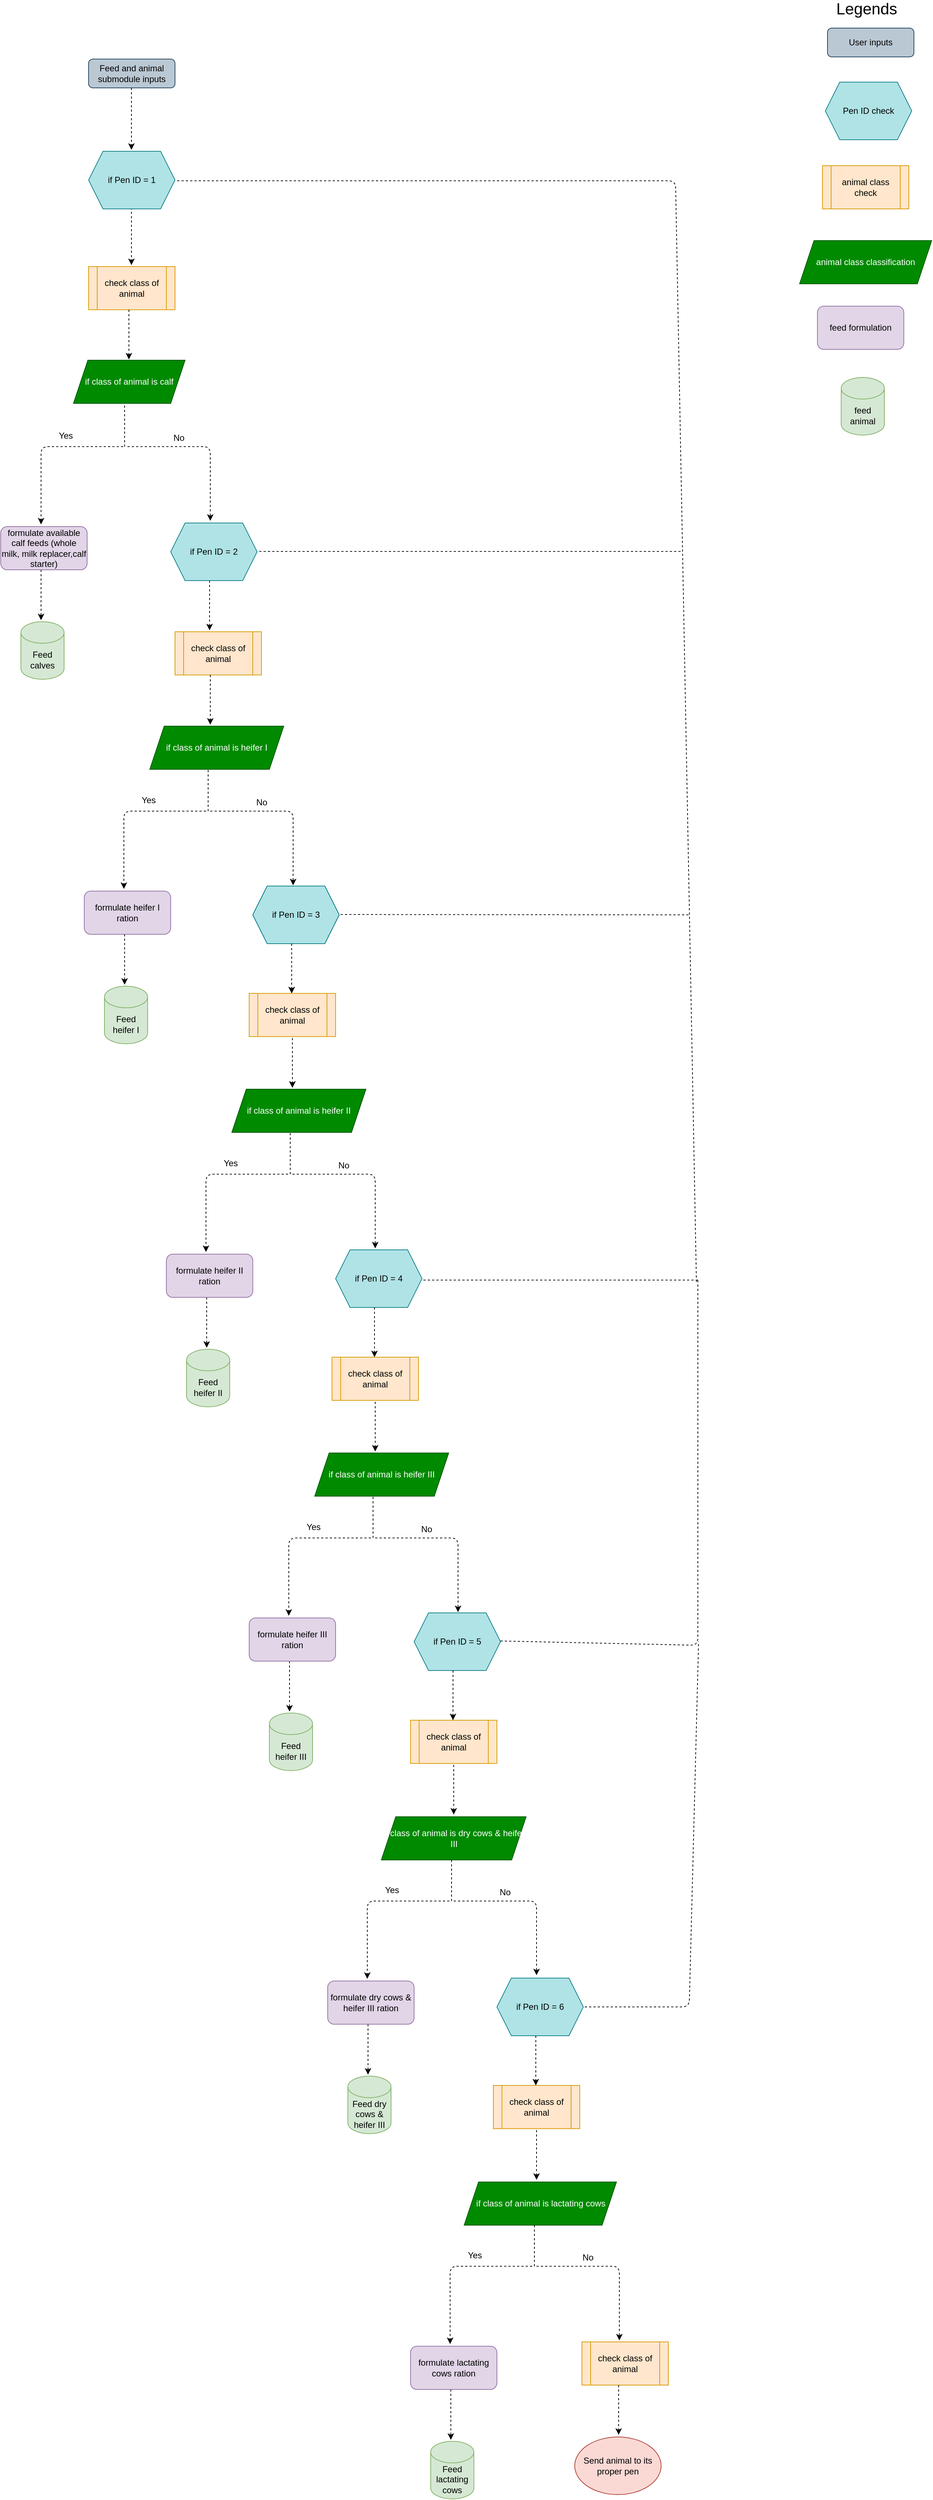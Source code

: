 <mxfile version="14.8.0" type="github">
  <diagram id="C5RBs43oDa-KdzZeNtuy" name="Page-1">
    <mxGraphModel dx="1422" dy="791" grid="0" gridSize="10" guides="1" tooltips="1" connect="1" arrows="1" fold="1" page="1" pageScale="1" pageWidth="3300" pageHeight="4681" math="0" shadow="0">
      <root>
        <mxCell id="WIyWlLk6GJQsqaUBKTNV-0" />
        <mxCell id="WIyWlLk6GJQsqaUBKTNV-1" parent="WIyWlLk6GJQsqaUBKTNV-0" />
        <mxCell id="WIyWlLk6GJQsqaUBKTNV-3" value="Feed and animal submodule inputs" style="rounded=1;whiteSpace=wrap;html=1;fontSize=12;glass=0;strokeWidth=1;shadow=0;fillColor=#bac8d3;strokeColor=#23445d;" parent="WIyWlLk6GJQsqaUBKTNV-1" vertex="1">
          <mxGeometry x="677" y="92" width="120" height="40" as="geometry" />
        </mxCell>
        <mxCell id="WIyWlLk6GJQsqaUBKTNV-4" value="Yes" style="rounded=0;html=1;jettySize=auto;orthogonalLoop=1;fontSize=11;endArrow=block;endFill=0;endSize=8;strokeWidth=1;shadow=0;labelBackgroundColor=none;edgeStyle=orthogonalEdgeStyle;" parent="WIyWlLk6GJQsqaUBKTNV-1" target="WIyWlLk6GJQsqaUBKTNV-10" edge="1">
          <mxGeometry y="20" relative="1" as="geometry">
            <mxPoint as="offset" />
            <mxPoint x="220" y="250" as="sourcePoint" />
          </mxGeometry>
        </mxCell>
        <mxCell id="WIyWlLk6GJQsqaUBKTNV-8" value="No" style="rounded=0;html=1;jettySize=auto;orthogonalLoop=1;fontSize=11;endArrow=block;endFill=0;endSize=8;strokeWidth=1;shadow=0;labelBackgroundColor=none;edgeStyle=orthogonalEdgeStyle;" parent="WIyWlLk6GJQsqaUBKTNV-1" target="WIyWlLk6GJQsqaUBKTNV-11" edge="1">
          <mxGeometry x="0.333" y="20" relative="1" as="geometry">
            <mxPoint as="offset" />
            <mxPoint x="220" y="370" as="sourcePoint" />
          </mxGeometry>
        </mxCell>
        <mxCell id="un4VEEMgw5aZnZ7E-Z5A-0" value="" style="endArrow=classic;html=1;dashed=1;" edge="1" parent="WIyWlLk6GJQsqaUBKTNV-1">
          <mxGeometry width="50" height="50" relative="1" as="geometry">
            <mxPoint x="736.5" y="132" as="sourcePoint" />
            <mxPoint x="736.5" y="218" as="targetPoint" />
          </mxGeometry>
        </mxCell>
        <mxCell id="un4VEEMgw5aZnZ7E-Z5A-2" value="" style="endArrow=classic;html=1;dashed=1;" edge="1" parent="WIyWlLk6GJQsqaUBKTNV-1">
          <mxGeometry width="50" height="50" relative="1" as="geometry">
            <mxPoint x="736.5" y="292" as="sourcePoint" />
            <mxPoint x="736.5" y="378" as="targetPoint" />
          </mxGeometry>
        </mxCell>
        <mxCell id="un4VEEMgw5aZnZ7E-Z5A-4" value="if Pen ID = 1" style="shape=hexagon;perimeter=hexagonPerimeter2;whiteSpace=wrap;html=1;fixedSize=1;fillColor=#b0e3e6;strokeColor=#0e8088;" vertex="1" parent="WIyWlLk6GJQsqaUBKTNV-1">
          <mxGeometry x="677" y="220" width="120" height="80" as="geometry" />
        </mxCell>
        <mxCell id="un4VEEMgw5aZnZ7E-Z5A-5" value="check class of animal" style="shape=process;whiteSpace=wrap;html=1;backgroundOutline=1;fillColor=#ffe6cc;strokeColor=#d79b00;" vertex="1" parent="WIyWlLk6GJQsqaUBKTNV-1">
          <mxGeometry x="677" y="380" width="120" height="60" as="geometry" />
        </mxCell>
        <mxCell id="un4VEEMgw5aZnZ7E-Z5A-7" value="" style="endArrow=classic;html=1;dashed=1;" edge="1" parent="WIyWlLk6GJQsqaUBKTNV-1">
          <mxGeometry width="50" height="50" relative="1" as="geometry">
            <mxPoint x="725" y="630" as="sourcePoint" />
            <mxPoint x="611" y="738" as="targetPoint" />
            <Array as="points">
              <mxPoint x="611" y="630" />
            </Array>
          </mxGeometry>
        </mxCell>
        <mxCell id="un4VEEMgw5aZnZ7E-Z5A-9" value="" style="endArrow=classic;html=1;dashed=1;" edge="1" parent="WIyWlLk6GJQsqaUBKTNV-1">
          <mxGeometry width="50" height="50" relative="1" as="geometry">
            <mxPoint x="731" y="630" as="sourcePoint" />
            <mxPoint x="846" y="733" as="targetPoint" />
            <Array as="points">
              <mxPoint x="846" y="630" />
            </Array>
          </mxGeometry>
        </mxCell>
        <mxCell id="un4VEEMgw5aZnZ7E-Z5A-10" value="" style="endArrow=classic;html=1;dashed=1;" edge="1" parent="WIyWlLk6GJQsqaUBKTNV-1">
          <mxGeometry width="50" height="50" relative="1" as="geometry">
            <mxPoint x="733" y="440" as="sourcePoint" />
            <mxPoint x="733" y="509" as="targetPoint" />
          </mxGeometry>
        </mxCell>
        <mxCell id="un4VEEMgw5aZnZ7E-Z5A-11" value="if class of animal is calf" style="shape=parallelogram;perimeter=parallelogramPerimeter;whiteSpace=wrap;html=1;fixedSize=1;fillColor=#008a00;strokeColor=#005700;fontColor=#ffffff;" vertex="1" parent="WIyWlLk6GJQsqaUBKTNV-1">
          <mxGeometry x="656" y="510" width="155" height="60" as="geometry" />
        </mxCell>
        <mxCell id="un4VEEMgw5aZnZ7E-Z5A-12" value="" style="endArrow=none;html=1;dashed=1;" edge="1" parent="WIyWlLk6GJQsqaUBKTNV-1">
          <mxGeometry width="50" height="50" relative="1" as="geometry">
            <mxPoint x="727" y="630" as="sourcePoint" />
            <mxPoint x="727" y="572" as="targetPoint" />
          </mxGeometry>
        </mxCell>
        <mxCell id="un4VEEMgw5aZnZ7E-Z5A-13" value="Yes" style="text;html=1;align=center;verticalAlign=middle;resizable=0;points=[];autosize=1;strokeColor=none;" vertex="1" parent="WIyWlLk6GJQsqaUBKTNV-1">
          <mxGeometry x="630" y="606" width="30" height="18" as="geometry" />
        </mxCell>
        <mxCell id="un4VEEMgw5aZnZ7E-Z5A-14" value="No" style="text;html=1;align=center;verticalAlign=middle;resizable=0;points=[];autosize=1;strokeColor=none;" vertex="1" parent="WIyWlLk6GJQsqaUBKTNV-1">
          <mxGeometry x="789" y="609" width="26" height="18" as="geometry" />
        </mxCell>
        <mxCell id="un4VEEMgw5aZnZ7E-Z5A-15" value="Feed calves" style="shape=cylinder3;whiteSpace=wrap;html=1;boundedLbl=1;backgroundOutline=1;size=15;fillColor=#d5e8d4;strokeColor=#82b366;" vertex="1" parent="WIyWlLk6GJQsqaUBKTNV-1">
          <mxGeometry x="583" y="873" width="60" height="80" as="geometry" />
        </mxCell>
        <mxCell id="un4VEEMgw5aZnZ7E-Z5A-16" value="" style="endArrow=classic;html=1;dashed=1;" edge="1" parent="WIyWlLk6GJQsqaUBKTNV-1">
          <mxGeometry width="50" height="50" relative="1" as="geometry">
            <mxPoint x="611" y="801" as="sourcePoint" />
            <mxPoint x="611" y="871" as="targetPoint" />
          </mxGeometry>
        </mxCell>
        <mxCell id="un4VEEMgw5aZnZ7E-Z5A-17" value="formulate available calf feeds (whole milk, milk replacer,calf starter)" style="rounded=1;whiteSpace=wrap;html=1;glass=0;fillColor=#e1d5e7;strokeColor=#9673a6;" vertex="1" parent="WIyWlLk6GJQsqaUBKTNV-1">
          <mxGeometry x="555" y="741" width="120" height="60" as="geometry" />
        </mxCell>
        <mxCell id="un4VEEMgw5aZnZ7E-Z5A-18" value="check class of animal" style="shape=process;whiteSpace=wrap;html=1;backgroundOutline=1;fillColor=#ffe6cc;strokeColor=#d79b00;" vertex="1" parent="WIyWlLk6GJQsqaUBKTNV-1">
          <mxGeometry x="797" y="887" width="120" height="60" as="geometry" />
        </mxCell>
        <mxCell id="un4VEEMgw5aZnZ7E-Z5A-19" value="" style="endArrow=classic;html=1;dashed=1;" edge="1" parent="WIyWlLk6GJQsqaUBKTNV-1">
          <mxGeometry width="50" height="50" relative="1" as="geometry">
            <mxPoint x="845" y="816" as="sourcePoint" />
            <mxPoint x="845" y="885" as="targetPoint" />
          </mxGeometry>
        </mxCell>
        <mxCell id="un4VEEMgw5aZnZ7E-Z5A-20" value="if class of animal is heifer I" style="shape=parallelogram;perimeter=parallelogramPerimeter;whiteSpace=wrap;html=1;fixedSize=1;fillColor=#008a00;strokeColor=#005700;fontColor=#ffffff;" vertex="1" parent="WIyWlLk6GJQsqaUBKTNV-1">
          <mxGeometry x="762" y="1018" width="186" height="60" as="geometry" />
        </mxCell>
        <mxCell id="un4VEEMgw5aZnZ7E-Z5A-21" value="if Pen ID = 2" style="shape=hexagon;perimeter=hexagonPerimeter2;whiteSpace=wrap;html=1;fixedSize=1;fillColor=#b0e3e6;strokeColor=#0e8088;" vertex="1" parent="WIyWlLk6GJQsqaUBKTNV-1">
          <mxGeometry x="791" y="736" width="120" height="80" as="geometry" />
        </mxCell>
        <mxCell id="un4VEEMgw5aZnZ7E-Z5A-22" value="" style="endArrow=classic;html=1;dashed=1;" edge="1" parent="WIyWlLk6GJQsqaUBKTNV-1">
          <mxGeometry width="50" height="50" relative="1" as="geometry">
            <mxPoint x="846" y="947" as="sourcePoint" />
            <mxPoint x="846" y="1016" as="targetPoint" />
          </mxGeometry>
        </mxCell>
        <mxCell id="un4VEEMgw5aZnZ7E-Z5A-23" value="" style="endArrow=none;html=1;dashed=1;" edge="1" parent="WIyWlLk6GJQsqaUBKTNV-1">
          <mxGeometry width="50" height="50" relative="1" as="geometry">
            <mxPoint x="843" y="1136" as="sourcePoint" />
            <mxPoint x="843" y="1078" as="targetPoint" />
          </mxGeometry>
        </mxCell>
        <mxCell id="un4VEEMgw5aZnZ7E-Z5A-24" value="" style="endArrow=classic;html=1;dashed=1;" edge="1" parent="WIyWlLk6GJQsqaUBKTNV-1">
          <mxGeometry width="50" height="50" relative="1" as="geometry">
            <mxPoint x="840" y="1136" as="sourcePoint" />
            <mxPoint x="726" y="1244" as="targetPoint" />
            <Array as="points">
              <mxPoint x="726" y="1136" />
            </Array>
          </mxGeometry>
        </mxCell>
        <mxCell id="un4VEEMgw5aZnZ7E-Z5A-25" value="" style="endArrow=classic;html=1;dashed=1;" edge="1" parent="WIyWlLk6GJQsqaUBKTNV-1">
          <mxGeometry width="50" height="50" relative="1" as="geometry">
            <mxPoint x="846" y="1136" as="sourcePoint" />
            <mxPoint x="961" y="1239" as="targetPoint" />
            <Array as="points">
              <mxPoint x="961" y="1136" />
            </Array>
          </mxGeometry>
        </mxCell>
        <mxCell id="un4VEEMgw5aZnZ7E-Z5A-26" value="Yes" style="text;html=1;align=center;verticalAlign=middle;resizable=0;points=[];autosize=1;strokeColor=none;" vertex="1" parent="WIyWlLk6GJQsqaUBKTNV-1">
          <mxGeometry x="745" y="1112" width="30" height="18" as="geometry" />
        </mxCell>
        <mxCell id="un4VEEMgw5aZnZ7E-Z5A-27" value="No" style="text;html=1;align=center;verticalAlign=middle;resizable=0;points=[];autosize=1;strokeColor=none;" vertex="1" parent="WIyWlLk6GJQsqaUBKTNV-1">
          <mxGeometry x="904" y="1115" width="26" height="18" as="geometry" />
        </mxCell>
        <mxCell id="un4VEEMgw5aZnZ7E-Z5A-28" value="Feed heifer I" style="shape=cylinder3;whiteSpace=wrap;html=1;boundedLbl=1;backgroundOutline=1;size=15;fillColor=#d5e8d4;strokeColor=#82b366;" vertex="1" parent="WIyWlLk6GJQsqaUBKTNV-1">
          <mxGeometry x="699" y="1379" width="60" height="80" as="geometry" />
        </mxCell>
        <mxCell id="un4VEEMgw5aZnZ7E-Z5A-29" value="" style="endArrow=classic;html=1;dashed=1;" edge="1" parent="WIyWlLk6GJQsqaUBKTNV-1">
          <mxGeometry width="50" height="50" relative="1" as="geometry">
            <mxPoint x="727" y="1307" as="sourcePoint" />
            <mxPoint x="727" y="1377" as="targetPoint" />
          </mxGeometry>
        </mxCell>
        <mxCell id="un4VEEMgw5aZnZ7E-Z5A-30" value="formulate heifer I ration" style="rounded=1;whiteSpace=wrap;html=1;glass=0;fillColor=#e1d5e7;strokeColor=#9673a6;" vertex="1" parent="WIyWlLk6GJQsqaUBKTNV-1">
          <mxGeometry x="671" y="1247" width="120" height="60" as="geometry" />
        </mxCell>
        <mxCell id="un4VEEMgw5aZnZ7E-Z5A-31" value="check class of animal" style="shape=process;whiteSpace=wrap;html=1;backgroundOutline=1;fillColor=#ffe6cc;strokeColor=#d79b00;" vertex="1" parent="WIyWlLk6GJQsqaUBKTNV-1">
          <mxGeometry x="900" y="1389" width="120" height="60" as="geometry" />
        </mxCell>
        <mxCell id="un4VEEMgw5aZnZ7E-Z5A-32" value="" style="endArrow=classic;html=1;dashed=1;" edge="1" parent="WIyWlLk6GJQsqaUBKTNV-1">
          <mxGeometry width="50" height="50" relative="1" as="geometry">
            <mxPoint x="959" y="1320" as="sourcePoint" />
            <mxPoint x="959" y="1389" as="targetPoint" />
          </mxGeometry>
        </mxCell>
        <mxCell id="un4VEEMgw5aZnZ7E-Z5A-33" value="if class of animal is heifer II" style="shape=parallelogram;perimeter=parallelogramPerimeter;whiteSpace=wrap;html=1;fixedSize=1;fillColor=#008a00;strokeColor=#005700;fontColor=#ffffff;" vertex="1" parent="WIyWlLk6GJQsqaUBKTNV-1">
          <mxGeometry x="876" y="1522" width="186" height="60" as="geometry" />
        </mxCell>
        <mxCell id="un4VEEMgw5aZnZ7E-Z5A-34" value="if Pen ID = 3" style="shape=hexagon;perimeter=hexagonPerimeter2;whiteSpace=wrap;html=1;fixedSize=1;fillColor=#b0e3e6;strokeColor=#0e8088;" vertex="1" parent="WIyWlLk6GJQsqaUBKTNV-1">
          <mxGeometry x="905" y="1240" width="120" height="80" as="geometry" />
        </mxCell>
        <mxCell id="un4VEEMgw5aZnZ7E-Z5A-35" value="" style="endArrow=classic;html=1;dashed=1;" edge="1" parent="WIyWlLk6GJQsqaUBKTNV-1">
          <mxGeometry width="50" height="50" relative="1" as="geometry">
            <mxPoint x="960" y="1451" as="sourcePoint" />
            <mxPoint x="960" y="1520" as="targetPoint" />
          </mxGeometry>
        </mxCell>
        <mxCell id="un4VEEMgw5aZnZ7E-Z5A-36" value="" style="endArrow=none;html=1;dashed=1;" edge="1" parent="WIyWlLk6GJQsqaUBKTNV-1">
          <mxGeometry width="50" height="50" relative="1" as="geometry">
            <mxPoint x="957" y="1640" as="sourcePoint" />
            <mxPoint x="957" y="1582" as="targetPoint" />
          </mxGeometry>
        </mxCell>
        <mxCell id="un4VEEMgw5aZnZ7E-Z5A-37" value="" style="endArrow=classic;html=1;dashed=1;" edge="1" parent="WIyWlLk6GJQsqaUBKTNV-1">
          <mxGeometry width="50" height="50" relative="1" as="geometry">
            <mxPoint x="954" y="1640" as="sourcePoint" />
            <mxPoint x="840" y="1748" as="targetPoint" />
            <Array as="points">
              <mxPoint x="840" y="1640" />
            </Array>
          </mxGeometry>
        </mxCell>
        <mxCell id="un4VEEMgw5aZnZ7E-Z5A-38" value="" style="endArrow=classic;html=1;dashed=1;" edge="1" parent="WIyWlLk6GJQsqaUBKTNV-1">
          <mxGeometry width="50" height="50" relative="1" as="geometry">
            <mxPoint x="960" y="1640" as="sourcePoint" />
            <mxPoint x="1075" y="1743" as="targetPoint" />
            <Array as="points">
              <mxPoint x="1075" y="1640" />
            </Array>
          </mxGeometry>
        </mxCell>
        <mxCell id="un4VEEMgw5aZnZ7E-Z5A-39" value="Yes" style="text;html=1;align=center;verticalAlign=middle;resizable=0;points=[];autosize=1;strokeColor=none;" vertex="1" parent="WIyWlLk6GJQsqaUBKTNV-1">
          <mxGeometry x="859" y="1616" width="30" height="18" as="geometry" />
        </mxCell>
        <mxCell id="un4VEEMgw5aZnZ7E-Z5A-40" value="No" style="text;html=1;align=center;verticalAlign=middle;resizable=0;points=[];autosize=1;strokeColor=none;" vertex="1" parent="WIyWlLk6GJQsqaUBKTNV-1">
          <mxGeometry x="1018" y="1619" width="26" height="18" as="geometry" />
        </mxCell>
        <mxCell id="un4VEEMgw5aZnZ7E-Z5A-41" value="Feed heifer II" style="shape=cylinder3;whiteSpace=wrap;html=1;boundedLbl=1;backgroundOutline=1;size=15;fillColor=#d5e8d4;strokeColor=#82b366;" vertex="1" parent="WIyWlLk6GJQsqaUBKTNV-1">
          <mxGeometry x="813" y="1883" width="60" height="80" as="geometry" />
        </mxCell>
        <mxCell id="un4VEEMgw5aZnZ7E-Z5A-42" value="" style="endArrow=classic;html=1;dashed=1;" edge="1" parent="WIyWlLk6GJQsqaUBKTNV-1">
          <mxGeometry width="50" height="50" relative="1" as="geometry">
            <mxPoint x="841" y="1811" as="sourcePoint" />
            <mxPoint x="841" y="1881" as="targetPoint" />
          </mxGeometry>
        </mxCell>
        <mxCell id="un4VEEMgw5aZnZ7E-Z5A-43" value="formulate heifer II ration" style="rounded=1;whiteSpace=wrap;html=1;glass=0;fillColor=#e1d5e7;strokeColor=#9673a6;" vertex="1" parent="WIyWlLk6GJQsqaUBKTNV-1">
          <mxGeometry x="785" y="1751" width="120" height="60" as="geometry" />
        </mxCell>
        <mxCell id="un4VEEMgw5aZnZ7E-Z5A-44" value="if Pen ID = 3" style="shape=hexagon;perimeter=hexagonPerimeter2;whiteSpace=wrap;html=1;fixedSize=1;fillColor=#b0e3e6;strokeColor=#0e8088;" vertex="1" parent="WIyWlLk6GJQsqaUBKTNV-1">
          <mxGeometry x="905" y="1240" width="120" height="80" as="geometry" />
        </mxCell>
        <mxCell id="un4VEEMgw5aZnZ7E-Z5A-45" value="" style="endArrow=classic;html=1;dashed=1;" edge="1" parent="WIyWlLk6GJQsqaUBKTNV-1">
          <mxGeometry width="50" height="50" relative="1" as="geometry">
            <mxPoint x="959" y="1320" as="sourcePoint" />
            <mxPoint x="959" y="1389" as="targetPoint" />
          </mxGeometry>
        </mxCell>
        <mxCell id="un4VEEMgw5aZnZ7E-Z5A-46" value="check class of animal" style="shape=process;whiteSpace=wrap;html=1;backgroundOutline=1;fillColor=#ffe6cc;strokeColor=#d79b00;" vertex="1" parent="WIyWlLk6GJQsqaUBKTNV-1">
          <mxGeometry x="900" y="1389" width="120" height="60" as="geometry" />
        </mxCell>
        <mxCell id="un4VEEMgw5aZnZ7E-Z5A-47" value="" style="endArrow=classic;html=1;dashed=1;" edge="1" parent="WIyWlLk6GJQsqaUBKTNV-1">
          <mxGeometry width="50" height="50" relative="1" as="geometry">
            <mxPoint x="960" y="1451" as="sourcePoint" />
            <mxPoint x="960" y="1520" as="targetPoint" />
          </mxGeometry>
        </mxCell>
        <mxCell id="un4VEEMgw5aZnZ7E-Z5A-48" value="if class of animal is heifer II" style="shape=parallelogram;perimeter=parallelogramPerimeter;whiteSpace=wrap;html=1;fixedSize=1;fillColor=#008a00;strokeColor=#005700;fontColor=#ffffff;" vertex="1" parent="WIyWlLk6GJQsqaUBKTNV-1">
          <mxGeometry x="876" y="1522" width="186" height="60" as="geometry" />
        </mxCell>
        <mxCell id="un4VEEMgw5aZnZ7E-Z5A-49" value="" style="endArrow=classic;html=1;dashed=1;" edge="1" parent="WIyWlLk6GJQsqaUBKTNV-1">
          <mxGeometry width="50" height="50" relative="1" as="geometry">
            <mxPoint x="1069" y="2145" as="sourcePoint" />
            <mxPoint x="955.0" y="2253" as="targetPoint" />
            <Array as="points">
              <mxPoint x="955" y="2145" />
            </Array>
          </mxGeometry>
        </mxCell>
        <mxCell id="un4VEEMgw5aZnZ7E-Z5A-50" value="" style="endArrow=classic;html=1;dashed=1;" edge="1" parent="WIyWlLk6GJQsqaUBKTNV-1">
          <mxGeometry width="50" height="50" relative="1" as="geometry">
            <mxPoint x="1075.0" y="2145" as="sourcePoint" />
            <mxPoint x="1190.0" y="2248" as="targetPoint" />
            <Array as="points">
              <mxPoint x="1190" y="2145" />
            </Array>
          </mxGeometry>
        </mxCell>
        <mxCell id="un4VEEMgw5aZnZ7E-Z5A-51" value="Yes" style="text;html=1;align=center;verticalAlign=middle;resizable=0;points=[];autosize=1;strokeColor=none;" vertex="1" parent="WIyWlLk6GJQsqaUBKTNV-1">
          <mxGeometry x="974" y="2121" width="30" height="18" as="geometry" />
        </mxCell>
        <mxCell id="un4VEEMgw5aZnZ7E-Z5A-52" value="No" style="text;html=1;align=center;verticalAlign=middle;resizable=0;points=[];autosize=1;strokeColor=none;" vertex="1" parent="WIyWlLk6GJQsqaUBKTNV-1">
          <mxGeometry x="1133" y="2124" width="26" height="18" as="geometry" />
        </mxCell>
        <mxCell id="un4VEEMgw5aZnZ7E-Z5A-53" value="Feed heifer III" style="shape=cylinder3;whiteSpace=wrap;html=1;boundedLbl=1;backgroundOutline=1;size=15;fillColor=#d5e8d4;strokeColor=#82b366;" vertex="1" parent="WIyWlLk6GJQsqaUBKTNV-1">
          <mxGeometry x="928" y="2388" width="60" height="80" as="geometry" />
        </mxCell>
        <mxCell id="un4VEEMgw5aZnZ7E-Z5A-54" value="" style="endArrow=classic;html=1;dashed=1;" edge="1" parent="WIyWlLk6GJQsqaUBKTNV-1">
          <mxGeometry width="50" height="50" relative="1" as="geometry">
            <mxPoint x="956" y="2316" as="sourcePoint" />
            <mxPoint x="956" y="2386" as="targetPoint" />
          </mxGeometry>
        </mxCell>
        <mxCell id="un4VEEMgw5aZnZ7E-Z5A-55" value="formulate heifer III ration" style="rounded=1;whiteSpace=wrap;html=1;glass=0;fillColor=#e1d5e7;strokeColor=#9673a6;" vertex="1" parent="WIyWlLk6GJQsqaUBKTNV-1">
          <mxGeometry x="900" y="2256" width="120" height="60" as="geometry" />
        </mxCell>
        <mxCell id="un4VEEMgw5aZnZ7E-Z5A-56" value="if Pen ID = 4" style="shape=hexagon;perimeter=hexagonPerimeter2;whiteSpace=wrap;html=1;fixedSize=1;fillColor=#b0e3e6;strokeColor=#0e8088;" vertex="1" parent="WIyWlLk6GJQsqaUBKTNV-1">
          <mxGeometry x="1020" y="1745" width="120" height="80" as="geometry" />
        </mxCell>
        <mxCell id="un4VEEMgw5aZnZ7E-Z5A-57" value="" style="endArrow=classic;html=1;dashed=1;" edge="1" parent="WIyWlLk6GJQsqaUBKTNV-1">
          <mxGeometry width="50" height="50" relative="1" as="geometry">
            <mxPoint x="1074" y="1825" as="sourcePoint" />
            <mxPoint x="1074" y="1894" as="targetPoint" />
          </mxGeometry>
        </mxCell>
        <mxCell id="un4VEEMgw5aZnZ7E-Z5A-58" value="check class of animal" style="shape=process;whiteSpace=wrap;html=1;backgroundOutline=1;fillColor=#ffe6cc;strokeColor=#d79b00;" vertex="1" parent="WIyWlLk6GJQsqaUBKTNV-1">
          <mxGeometry x="1015" y="1894" width="120" height="60" as="geometry" />
        </mxCell>
        <mxCell id="un4VEEMgw5aZnZ7E-Z5A-59" value="" style="endArrow=classic;html=1;dashed=1;" edge="1" parent="WIyWlLk6GJQsqaUBKTNV-1">
          <mxGeometry width="50" height="50" relative="1" as="geometry">
            <mxPoint x="1075.0" y="1956" as="sourcePoint" />
            <mxPoint x="1075.0" y="2025" as="targetPoint" />
          </mxGeometry>
        </mxCell>
        <mxCell id="un4VEEMgw5aZnZ7E-Z5A-60" value="if class of animal is heifer III" style="shape=parallelogram;perimeter=parallelogramPerimeter;whiteSpace=wrap;html=1;fixedSize=1;fillColor=#008a00;strokeColor=#005700;fontColor=#ffffff;" vertex="1" parent="WIyWlLk6GJQsqaUBKTNV-1">
          <mxGeometry x="991" y="2027" width="186" height="60" as="geometry" />
        </mxCell>
        <mxCell id="un4VEEMgw5aZnZ7E-Z5A-61" value="" style="endArrow=none;html=1;dashed=1;" edge="1" parent="WIyWlLk6GJQsqaUBKTNV-1">
          <mxGeometry width="50" height="50" relative="1" as="geometry">
            <mxPoint x="1072" y="2145" as="sourcePoint" />
            <mxPoint x="1072" y="2087.0" as="targetPoint" />
          </mxGeometry>
        </mxCell>
        <mxCell id="un4VEEMgw5aZnZ7E-Z5A-62" value="Pen ID check" style="shape=hexagon;perimeter=hexagonPerimeter2;whiteSpace=wrap;html=1;fixedSize=1;fillColor=#b0e3e6;strokeColor=#0e8088;" vertex="1" parent="WIyWlLk6GJQsqaUBKTNV-1">
          <mxGeometry x="1700" y="124" width="120" height="80" as="geometry" />
        </mxCell>
        <mxCell id="un4VEEMgw5aZnZ7E-Z5A-63" value="User inputs" style="rounded=1;whiteSpace=wrap;html=1;fontSize=12;glass=0;strokeWidth=1;shadow=0;fillColor=#bac8d3;strokeColor=#23445d;" vertex="1" parent="WIyWlLk6GJQsqaUBKTNV-1">
          <mxGeometry x="1703" y="49" width="120" height="40" as="geometry" />
        </mxCell>
        <mxCell id="un4VEEMgw5aZnZ7E-Z5A-65" value="animal class check" style="shape=process;whiteSpace=wrap;html=1;backgroundOutline=1;fillColor=#ffe6cc;strokeColor=#d79b00;" vertex="1" parent="WIyWlLk6GJQsqaUBKTNV-1">
          <mxGeometry x="1696" y="240" width="120" height="60" as="geometry" />
        </mxCell>
        <mxCell id="un4VEEMgw5aZnZ7E-Z5A-66" value="animal class classification" style="shape=parallelogram;perimeter=parallelogramPerimeter;whiteSpace=wrap;html=1;fixedSize=1;fillColor=#008a00;strokeColor=#005700;fontColor=#ffffff;" vertex="1" parent="WIyWlLk6GJQsqaUBKTNV-1">
          <mxGeometry x="1664.25" y="344" width="183.5" height="60" as="geometry" />
        </mxCell>
        <mxCell id="un4VEEMgw5aZnZ7E-Z5A-67" value="feed formulation" style="rounded=1;whiteSpace=wrap;html=1;glass=0;fillColor=#e1d5e7;strokeColor=#9673a6;" vertex="1" parent="WIyWlLk6GJQsqaUBKTNV-1">
          <mxGeometry x="1689" y="435" width="120" height="60" as="geometry" />
        </mxCell>
        <mxCell id="un4VEEMgw5aZnZ7E-Z5A-68" value="feed animal" style="shape=cylinder3;whiteSpace=wrap;html=1;boundedLbl=1;backgroundOutline=1;size=15;fillColor=#d5e8d4;strokeColor=#82b366;" vertex="1" parent="WIyWlLk6GJQsqaUBKTNV-1">
          <mxGeometry x="1722" y="534" width="60" height="80" as="geometry" />
        </mxCell>
        <mxCell id="un4VEEMgw5aZnZ7E-Z5A-69" value="&lt;font style=&quot;font-size: 22px&quot;&gt;Legends&lt;/font&gt;" style="text;html=1;align=center;verticalAlign=middle;resizable=0;points=[];autosize=1;strokeColor=none;" vertex="1" parent="WIyWlLk6GJQsqaUBKTNV-1">
          <mxGeometry x="1709.5" y="12" width="94" height="22" as="geometry" />
        </mxCell>
        <mxCell id="un4VEEMgw5aZnZ7E-Z5A-72" value="" style="endArrow=classic;html=1;dashed=1;" edge="1" parent="WIyWlLk6GJQsqaUBKTNV-1">
          <mxGeometry width="50" height="50" relative="1" as="geometry">
            <mxPoint x="1178" y="2649" as="sourcePoint" />
            <mxPoint x="1064.0" y="2757" as="targetPoint" />
            <Array as="points">
              <mxPoint x="1064" y="2649" />
            </Array>
          </mxGeometry>
        </mxCell>
        <mxCell id="un4VEEMgw5aZnZ7E-Z5A-73" value="" style="endArrow=classic;html=1;dashed=1;" edge="1" parent="WIyWlLk6GJQsqaUBKTNV-1">
          <mxGeometry width="50" height="50" relative="1" as="geometry">
            <mxPoint x="1184.0" y="2649" as="sourcePoint" />
            <mxPoint x="1299.0" y="2752" as="targetPoint" />
            <Array as="points">
              <mxPoint x="1299" y="2649" />
            </Array>
          </mxGeometry>
        </mxCell>
        <mxCell id="un4VEEMgw5aZnZ7E-Z5A-74" value="Yes" style="text;html=1;align=center;verticalAlign=middle;resizable=0;points=[];autosize=1;strokeColor=none;" vertex="1" parent="WIyWlLk6GJQsqaUBKTNV-1">
          <mxGeometry x="1083" y="2625" width="30" height="18" as="geometry" />
        </mxCell>
        <mxCell id="un4VEEMgw5aZnZ7E-Z5A-75" value="No" style="text;html=1;align=center;verticalAlign=middle;resizable=0;points=[];autosize=1;strokeColor=none;" vertex="1" parent="WIyWlLk6GJQsqaUBKTNV-1">
          <mxGeometry x="1242" y="2628" width="26" height="18" as="geometry" />
        </mxCell>
        <mxCell id="un4VEEMgw5aZnZ7E-Z5A-76" value="Feed dry cows &amp;amp; heifer III" style="shape=cylinder3;whiteSpace=wrap;html=1;boundedLbl=1;backgroundOutline=1;size=15;fillColor=#d5e8d4;strokeColor=#82b366;" vertex="1" parent="WIyWlLk6GJQsqaUBKTNV-1">
          <mxGeometry x="1037" y="2892" width="60" height="80" as="geometry" />
        </mxCell>
        <mxCell id="un4VEEMgw5aZnZ7E-Z5A-77" value="" style="endArrow=classic;html=1;dashed=1;" edge="1" parent="WIyWlLk6GJQsqaUBKTNV-1">
          <mxGeometry width="50" height="50" relative="1" as="geometry">
            <mxPoint x="1065" y="2820" as="sourcePoint" />
            <mxPoint x="1065" y="2890" as="targetPoint" />
          </mxGeometry>
        </mxCell>
        <mxCell id="un4VEEMgw5aZnZ7E-Z5A-78" value="formulate dry cows &amp;amp; heifer III ration" style="rounded=1;whiteSpace=wrap;html=1;glass=0;fillColor=#e1d5e7;strokeColor=#9673a6;" vertex="1" parent="WIyWlLk6GJQsqaUBKTNV-1">
          <mxGeometry x="1009" y="2760" width="120" height="60" as="geometry" />
        </mxCell>
        <mxCell id="un4VEEMgw5aZnZ7E-Z5A-79" value="if Pen ID = 5" style="shape=hexagon;perimeter=hexagonPerimeter2;whiteSpace=wrap;html=1;fixedSize=1;fillColor=#b0e3e6;strokeColor=#0e8088;" vertex="1" parent="WIyWlLk6GJQsqaUBKTNV-1">
          <mxGeometry x="1129" y="2249" width="120" height="80" as="geometry" />
        </mxCell>
        <mxCell id="un4VEEMgw5aZnZ7E-Z5A-80" value="" style="endArrow=classic;html=1;dashed=1;" edge="1" parent="WIyWlLk6GJQsqaUBKTNV-1">
          <mxGeometry width="50" height="50" relative="1" as="geometry">
            <mxPoint x="1183" y="2329" as="sourcePoint" />
            <mxPoint x="1183" y="2398" as="targetPoint" />
          </mxGeometry>
        </mxCell>
        <mxCell id="un4VEEMgw5aZnZ7E-Z5A-81" value="check class of animal" style="shape=process;whiteSpace=wrap;html=1;backgroundOutline=1;fillColor=#ffe6cc;strokeColor=#d79b00;" vertex="1" parent="WIyWlLk6GJQsqaUBKTNV-1">
          <mxGeometry x="1124" y="2398" width="120" height="60" as="geometry" />
        </mxCell>
        <mxCell id="un4VEEMgw5aZnZ7E-Z5A-82" value="" style="endArrow=classic;html=1;dashed=1;" edge="1" parent="WIyWlLk6GJQsqaUBKTNV-1">
          <mxGeometry width="50" height="50" relative="1" as="geometry">
            <mxPoint x="1184.0" y="2460" as="sourcePoint" />
            <mxPoint x="1184.0" y="2529" as="targetPoint" />
          </mxGeometry>
        </mxCell>
        <mxCell id="un4VEEMgw5aZnZ7E-Z5A-83" value="if class of animal is dry cows &amp;amp; heifer III" style="shape=parallelogram;perimeter=parallelogramPerimeter;whiteSpace=wrap;html=1;fixedSize=1;fillColor=#008a00;strokeColor=#005700;fontColor=#ffffff;" vertex="1" parent="WIyWlLk6GJQsqaUBKTNV-1">
          <mxGeometry x="1083.5" y="2532" width="201" height="60" as="geometry" />
        </mxCell>
        <mxCell id="un4VEEMgw5aZnZ7E-Z5A-84" value="" style="endArrow=none;html=1;dashed=1;" edge="1" parent="WIyWlLk6GJQsqaUBKTNV-1">
          <mxGeometry width="50" height="50" relative="1" as="geometry">
            <mxPoint x="1181" y="2649" as="sourcePoint" />
            <mxPoint x="1181" y="2591.0" as="targetPoint" />
          </mxGeometry>
        </mxCell>
        <mxCell id="un4VEEMgw5aZnZ7E-Z5A-85" value="" style="endArrow=classic;html=1;dashed=1;" edge="1" parent="WIyWlLk6GJQsqaUBKTNV-1">
          <mxGeometry width="50" height="50" relative="1" as="geometry">
            <mxPoint x="1293" y="3156" as="sourcePoint" />
            <mxPoint x="1179.0" y="3264.0" as="targetPoint" />
            <Array as="points">
              <mxPoint x="1179" y="3156" />
            </Array>
          </mxGeometry>
        </mxCell>
        <mxCell id="un4VEEMgw5aZnZ7E-Z5A-86" value="" style="endArrow=classic;html=1;dashed=1;" edge="1" parent="WIyWlLk6GJQsqaUBKTNV-1">
          <mxGeometry width="50" height="50" relative="1" as="geometry">
            <mxPoint x="1299.0" y="3156" as="sourcePoint" />
            <mxPoint x="1414.0" y="3259.0" as="targetPoint" />
            <Array as="points">
              <mxPoint x="1414" y="3156" />
            </Array>
          </mxGeometry>
        </mxCell>
        <mxCell id="un4VEEMgw5aZnZ7E-Z5A-87" value="Yes" style="text;html=1;align=center;verticalAlign=middle;resizable=0;points=[];autosize=1;strokeColor=none;" vertex="1" parent="WIyWlLk6GJQsqaUBKTNV-1">
          <mxGeometry x="1198" y="3132" width="30" height="18" as="geometry" />
        </mxCell>
        <mxCell id="un4VEEMgw5aZnZ7E-Z5A-88" value="No" style="text;html=1;align=center;verticalAlign=middle;resizable=0;points=[];autosize=1;strokeColor=none;" vertex="1" parent="WIyWlLk6GJQsqaUBKTNV-1">
          <mxGeometry x="1357" y="3135" width="26" height="18" as="geometry" />
        </mxCell>
        <mxCell id="un4VEEMgw5aZnZ7E-Z5A-89" value="Feed lactating cows" style="shape=cylinder3;whiteSpace=wrap;html=1;boundedLbl=1;backgroundOutline=1;size=15;fillColor=#d5e8d4;strokeColor=#82b366;" vertex="1" parent="WIyWlLk6GJQsqaUBKTNV-1">
          <mxGeometry x="1152" y="3399" width="60" height="80" as="geometry" />
        </mxCell>
        <mxCell id="un4VEEMgw5aZnZ7E-Z5A-90" value="" style="endArrow=classic;html=1;dashed=1;" edge="1" parent="WIyWlLk6GJQsqaUBKTNV-1">
          <mxGeometry width="50" height="50" relative="1" as="geometry">
            <mxPoint x="1180" y="3327.0" as="sourcePoint" />
            <mxPoint x="1180" y="3397.0" as="targetPoint" />
          </mxGeometry>
        </mxCell>
        <mxCell id="un4VEEMgw5aZnZ7E-Z5A-91" value="formulate lactating cows ration" style="rounded=1;whiteSpace=wrap;html=1;glass=0;fillColor=#e1d5e7;strokeColor=#9673a6;" vertex="1" parent="WIyWlLk6GJQsqaUBKTNV-1">
          <mxGeometry x="1124" y="3267" width="120" height="60" as="geometry" />
        </mxCell>
        <mxCell id="un4VEEMgw5aZnZ7E-Z5A-92" value="if Pen ID = 6" style="shape=hexagon;perimeter=hexagonPerimeter2;whiteSpace=wrap;html=1;fixedSize=1;fillColor=#b0e3e6;strokeColor=#0e8088;" vertex="1" parent="WIyWlLk6GJQsqaUBKTNV-1">
          <mxGeometry x="1244" y="2756" width="120" height="80" as="geometry" />
        </mxCell>
        <mxCell id="un4VEEMgw5aZnZ7E-Z5A-93" value="" style="endArrow=classic;html=1;dashed=1;" edge="1" parent="WIyWlLk6GJQsqaUBKTNV-1">
          <mxGeometry width="50" height="50" relative="1" as="geometry">
            <mxPoint x="1298" y="2836" as="sourcePoint" />
            <mxPoint x="1298" y="2905" as="targetPoint" />
          </mxGeometry>
        </mxCell>
        <mxCell id="un4VEEMgw5aZnZ7E-Z5A-94" value="check class of animal" style="shape=process;whiteSpace=wrap;html=1;backgroundOutline=1;fillColor=#ffe6cc;strokeColor=#d79b00;" vertex="1" parent="WIyWlLk6GJQsqaUBKTNV-1">
          <mxGeometry x="1239" y="2905" width="120" height="60" as="geometry" />
        </mxCell>
        <mxCell id="un4VEEMgw5aZnZ7E-Z5A-95" value="" style="endArrow=classic;html=1;dashed=1;" edge="1" parent="WIyWlLk6GJQsqaUBKTNV-1">
          <mxGeometry width="50" height="50" relative="1" as="geometry">
            <mxPoint x="1299.0" y="2967.0" as="sourcePoint" />
            <mxPoint x="1299.0" y="3036" as="targetPoint" />
          </mxGeometry>
        </mxCell>
        <mxCell id="un4VEEMgw5aZnZ7E-Z5A-96" value="if class of animal is lactating cows" style="shape=parallelogram;perimeter=parallelogramPerimeter;whiteSpace=wrap;html=1;fixedSize=1;fillColor=#008a00;strokeColor=#005700;fontColor=#ffffff;" vertex="1" parent="WIyWlLk6GJQsqaUBKTNV-1">
          <mxGeometry x="1198.5" y="3039" width="211.5" height="60" as="geometry" />
        </mxCell>
        <mxCell id="un4VEEMgw5aZnZ7E-Z5A-97" value="" style="endArrow=none;html=1;dashed=1;" edge="1" parent="WIyWlLk6GJQsqaUBKTNV-1">
          <mxGeometry width="50" height="50" relative="1" as="geometry">
            <mxPoint x="1296.0" y="3156" as="sourcePoint" />
            <mxPoint x="1296.0" y="3098.0" as="targetPoint" />
          </mxGeometry>
        </mxCell>
        <mxCell id="un4VEEMgw5aZnZ7E-Z5A-99" value="check class of animal" style="shape=process;whiteSpace=wrap;html=1;backgroundOutline=1;fillColor=#ffe6cc;strokeColor=#d79b00;" vertex="1" parent="WIyWlLk6GJQsqaUBKTNV-1">
          <mxGeometry x="1362" y="3261" width="120" height="60" as="geometry" />
        </mxCell>
        <mxCell id="un4VEEMgw5aZnZ7E-Z5A-100" value="" style="endArrow=classic;html=1;dashed=1;" edge="1" parent="WIyWlLk6GJQsqaUBKTNV-1">
          <mxGeometry width="50" height="50" relative="1" as="geometry">
            <mxPoint x="1413" y="3321" as="sourcePoint" />
            <mxPoint x="1413" y="3390" as="targetPoint" />
          </mxGeometry>
        </mxCell>
        <mxCell id="un4VEEMgw5aZnZ7E-Z5A-101" value="Send animal to its proper pen" style="ellipse;whiteSpace=wrap;html=1;rounded=1;glass=0;fillColor=#fad9d5;strokeColor=#ae4132;" vertex="1" parent="WIyWlLk6GJQsqaUBKTNV-1">
          <mxGeometry x="1352" y="3393" width="120" height="80" as="geometry" />
        </mxCell>
        <mxCell id="un4VEEMgw5aZnZ7E-Z5A-102" value="" style="endArrow=none;html=1;dashed=1;" edge="1" parent="WIyWlLk6GJQsqaUBKTNV-1">
          <mxGeometry width="50" height="50" relative="1" as="geometry">
            <mxPoint x="800" y="261" as="sourcePoint" />
            <mxPoint x="1521" y="1790" as="targetPoint" />
            <Array as="points">
              <mxPoint x="1492" y="261" />
            </Array>
          </mxGeometry>
        </mxCell>
        <mxCell id="un4VEEMgw5aZnZ7E-Z5A-103" value="" style="endArrow=none;html=1;dashed=1;" edge="1" parent="WIyWlLk6GJQsqaUBKTNV-1">
          <mxGeometry width="50" height="50" relative="1" as="geometry">
            <mxPoint x="914" y="775.5" as="sourcePoint" />
            <mxPoint x="1501" y="775.5" as="targetPoint" />
          </mxGeometry>
        </mxCell>
        <mxCell id="un4VEEMgw5aZnZ7E-Z5A-104" value="" style="endArrow=none;html=1;dashed=1;" edge="1" parent="WIyWlLk6GJQsqaUBKTNV-1">
          <mxGeometry width="50" height="50" relative="1" as="geometry">
            <mxPoint x="1027" y="1279.5" as="sourcePoint" />
            <mxPoint x="1512" y="1280" as="targetPoint" />
          </mxGeometry>
        </mxCell>
        <mxCell id="un4VEEMgw5aZnZ7E-Z5A-105" value="" style="endArrow=none;html=1;dashed=1;" edge="1" parent="WIyWlLk6GJQsqaUBKTNV-1">
          <mxGeometry width="50" height="50" relative="1" as="geometry">
            <mxPoint x="1142" y="1787" as="sourcePoint" />
            <mxPoint x="1524" y="1787" as="targetPoint" />
          </mxGeometry>
        </mxCell>
        <mxCell id="un4VEEMgw5aZnZ7E-Z5A-106" value="" style="endArrow=none;html=1;dashed=1;" edge="1" parent="WIyWlLk6GJQsqaUBKTNV-1">
          <mxGeometry width="50" height="50" relative="1" as="geometry">
            <mxPoint x="1249" y="2288" as="sourcePoint" />
            <mxPoint x="1523" y="1784" as="targetPoint" />
            <Array as="points">
              <mxPoint x="1523" y="2294" />
            </Array>
          </mxGeometry>
        </mxCell>
        <mxCell id="un4VEEMgw5aZnZ7E-Z5A-107" value="" style="endArrow=none;html=1;dashed=1;" edge="1" parent="WIyWlLk6GJQsqaUBKTNV-1">
          <mxGeometry width="50" height="50" relative="1" as="geometry">
            <mxPoint x="1366" y="2796" as="sourcePoint" />
            <mxPoint x="1524" y="2289" as="targetPoint" />
            <Array as="points">
              <mxPoint x="1511" y="2796" />
            </Array>
          </mxGeometry>
        </mxCell>
      </root>
    </mxGraphModel>
  </diagram>
</mxfile>
